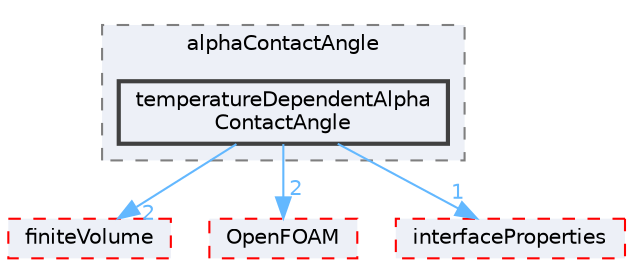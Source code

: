 digraph "src/transportModels/twoPhaseProperties/alphaContactAngle/temperatureDependentAlphaContactAngle"
{
 // LATEX_PDF_SIZE
  bgcolor="transparent";
  edge [fontname=Helvetica,fontsize=10,labelfontname=Helvetica,labelfontsize=10];
  node [fontname=Helvetica,fontsize=10,shape=box,height=0.2,width=0.4];
  compound=true
  subgraph clusterdir_b1ba5e17089ce8977fd49ed0dea41c50 {
    graph [ bgcolor="#edf0f7", pencolor="grey50", label="alphaContactAngle", fontname=Helvetica,fontsize=10 style="filled,dashed", URL="dir_b1ba5e17089ce8977fd49ed0dea41c50.html",tooltip=""]
  dir_069ab9ecb2e3ca88c2dfbaa9aee5b7b8 [label="temperatureDependentAlpha\lContactAngle", fillcolor="#edf0f7", color="grey25", style="filled,bold", URL="dir_069ab9ecb2e3ca88c2dfbaa9aee5b7b8.html",tooltip=""];
  }
  dir_9bd15774b555cf7259a6fa18f99fe99b [label="finiteVolume", fillcolor="#edf0f7", color="red", style="filled,dashed", URL="dir_9bd15774b555cf7259a6fa18f99fe99b.html",tooltip=""];
  dir_c5473ff19b20e6ec4dfe5c310b3778a8 [label="OpenFOAM", fillcolor="#edf0f7", color="red", style="filled,dashed", URL="dir_c5473ff19b20e6ec4dfe5c310b3778a8.html",tooltip=""];
  dir_c88d6d7462244dc5ba84ed1605548fd3 [label="interfaceProperties", fillcolor="#edf0f7", color="red", style="filled,dashed", URL="dir_c88d6d7462244dc5ba84ed1605548fd3.html",tooltip=""];
  dir_069ab9ecb2e3ca88c2dfbaa9aee5b7b8->dir_9bd15774b555cf7259a6fa18f99fe99b [headlabel="2", labeldistance=1.5 headhref="dir_003970_001387.html" href="dir_003970_001387.html" color="steelblue1" fontcolor="steelblue1"];
  dir_069ab9ecb2e3ca88c2dfbaa9aee5b7b8->dir_c5473ff19b20e6ec4dfe5c310b3778a8 [headlabel="2", labeldistance=1.5 headhref="dir_003970_002695.html" href="dir_003970_002695.html" color="steelblue1" fontcolor="steelblue1"];
  dir_069ab9ecb2e3ca88c2dfbaa9aee5b7b8->dir_c88d6d7462244dc5ba84ed1605548fd3 [headlabel="1", labeldistance=1.5 headhref="dir_003970_001903.html" href="dir_003970_001903.html" color="steelblue1" fontcolor="steelblue1"];
}
